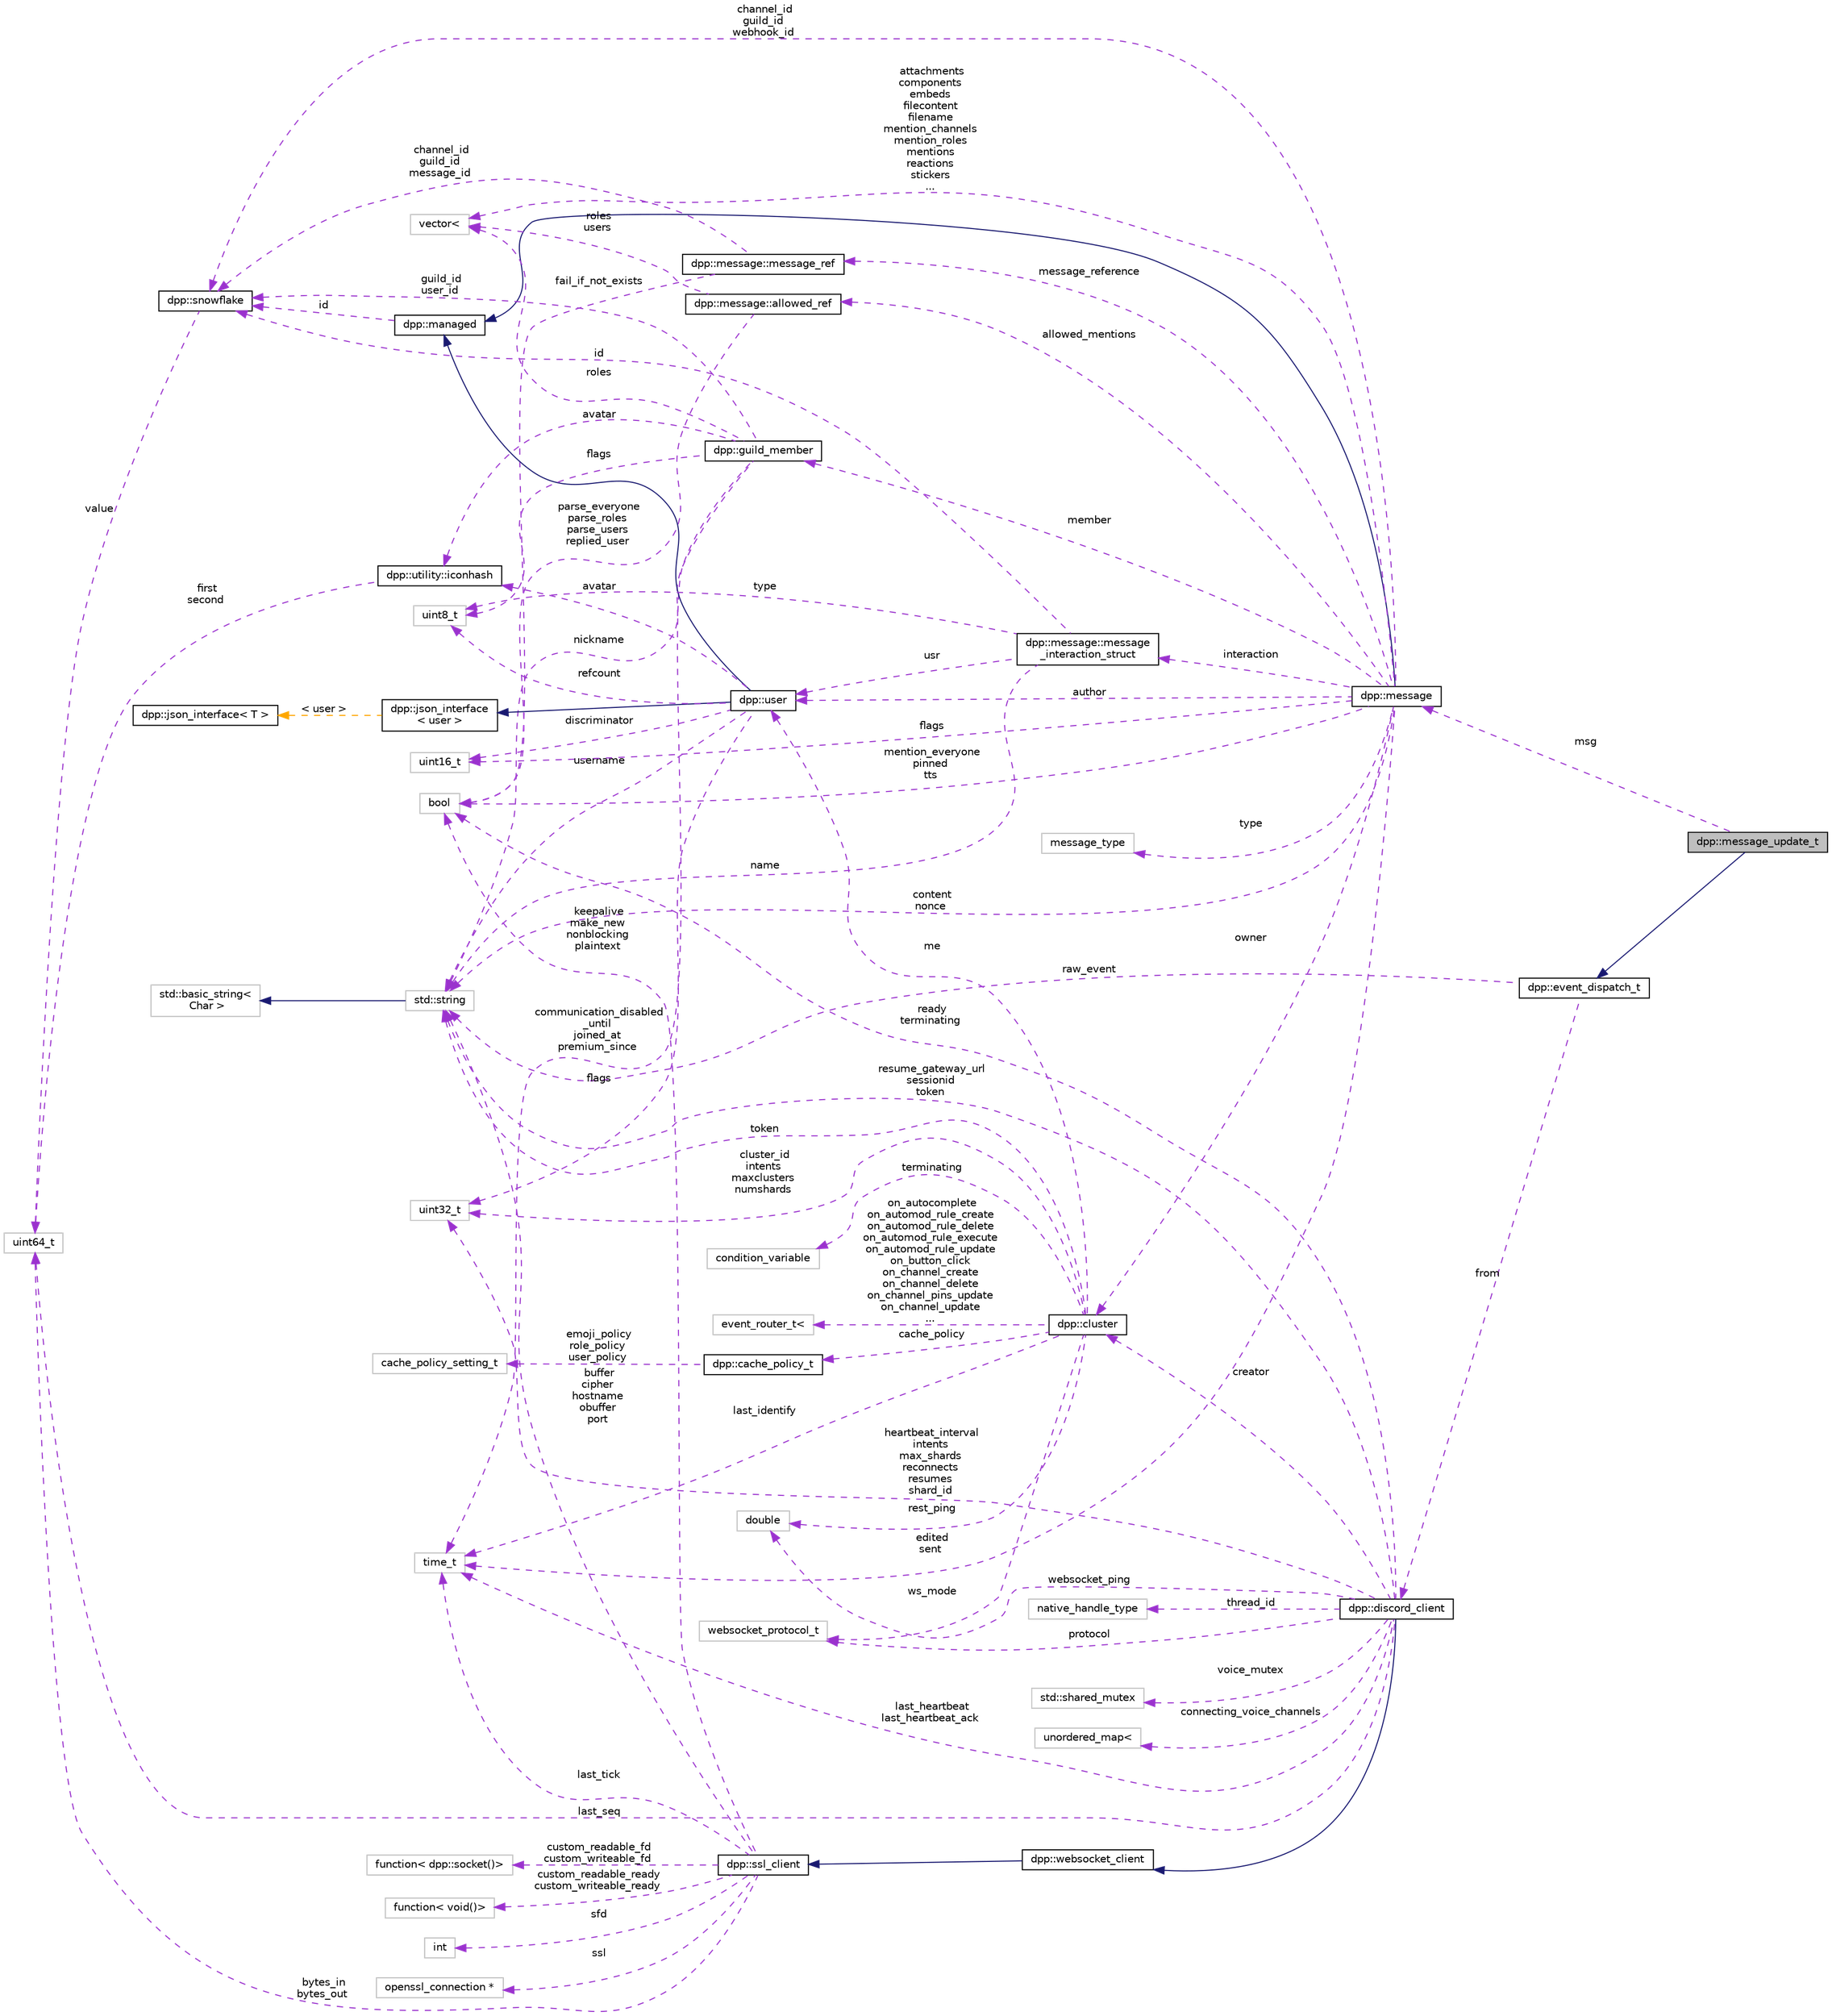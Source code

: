 digraph "dpp::message_update_t"
{
 // INTERACTIVE_SVG=YES
 // LATEX_PDF_SIZE
  bgcolor="transparent";
  edge [fontname="Helvetica",fontsize="10",labelfontname="Helvetica",labelfontsize="10"];
  node [fontname="Helvetica",fontsize="10",shape=record];
  rankdir="LR";
  Node1 [label="dpp::message_update_t",height=0.2,width=0.4,color="black", fillcolor="grey75", style="filled", fontcolor="black",tooltip="Message update."];
  Node2 -> Node1 [dir="back",color="midnightblue",fontsize="10",style="solid",fontname="Helvetica"];
  Node2 [label="dpp::event_dispatch_t",height=0.2,width=0.4,color="black",URL="$structdpp_1_1event__dispatch__t.html",tooltip="Base event parameter struct. Each event you receive from the library will have its parameter derived ..."];
  Node3 -> Node2 [dir="back",color="darkorchid3",fontsize="10",style="dashed",label=" raw_event" ,fontname="Helvetica"];
  Node3 [label="std::string",height=0.2,width=0.4,color="grey75",tooltip=" "];
  Node4 -> Node3 [dir="back",color="midnightblue",fontsize="10",style="solid",fontname="Helvetica"];
  Node4 [label="std::basic_string\<\l Char \>",height=0.2,width=0.4,color="grey75",tooltip=" "];
  Node5 -> Node2 [dir="back",color="darkorchid3",fontsize="10",style="dashed",label=" from" ,fontname="Helvetica"];
  Node5 [label="dpp::discord_client",height=0.2,width=0.4,color="black",URL="$classdpp_1_1discord__client.html",tooltip="Implements a discord client. Each discord_client connects to one shard and derives from a websocket c..."];
  Node6 -> Node5 [dir="back",color="midnightblue",fontsize="10",style="solid",fontname="Helvetica"];
  Node6 [label="dpp::websocket_client",height=0.2,width=0.4,color="black",URL="$classdpp_1_1websocket__client.html",tooltip="Implements a websocket client based on the SSL client."];
  Node7 -> Node6 [dir="back",color="midnightblue",fontsize="10",style="solid",fontname="Helvetica"];
  Node7 [label="dpp::ssl_client",height=0.2,width=0.4,color="black",URL="$classdpp_1_1ssl__client.html",tooltip="Implements a simple non-blocking SSL stream client."];
  Node3 -> Node7 [dir="back",color="darkorchid3",fontsize="10",style="dashed",label=" buffer\ncipher\nhostname\nobuffer\nport" ,fontname="Helvetica"];
  Node8 -> Node7 [dir="back",color="darkorchid3",fontsize="10",style="dashed",label=" keepalive\nmake_new\nnonblocking\nplaintext" ,fontname="Helvetica"];
  Node8 [label="bool",height=0.2,width=0.4,color="grey75",tooltip=" "];
  Node9 -> Node7 [dir="back",color="darkorchid3",fontsize="10",style="dashed",label=" sfd" ,fontname="Helvetica"];
  Node9 [label="int",height=0.2,width=0.4,color="grey75",tooltip=" "];
  Node10 -> Node7 [dir="back",color="darkorchid3",fontsize="10",style="dashed",label=" ssl" ,fontname="Helvetica"];
  Node10 [label="openssl_connection *",height=0.2,width=0.4,color="grey75",tooltip=" "];
  Node11 -> Node7 [dir="back",color="darkorchid3",fontsize="10",style="dashed",label=" last_tick" ,fontname="Helvetica"];
  Node11 [label="time_t",height=0.2,width=0.4,color="grey75",tooltip=" "];
  Node12 -> Node7 [dir="back",color="darkorchid3",fontsize="10",style="dashed",label=" bytes_in\nbytes_out" ,fontname="Helvetica"];
  Node12 [label="uint64_t",height=0.2,width=0.4,color="grey75",tooltip=" "];
  Node13 -> Node7 [dir="back",color="darkorchid3",fontsize="10",style="dashed",label=" custom_readable_fd\ncustom_writeable_fd" ,fontname="Helvetica"];
  Node13 [label="function\< dpp::socket()\>",height=0.2,width=0.4,color="grey75",tooltip=" "];
  Node14 -> Node7 [dir="back",color="darkorchid3",fontsize="10",style="dashed",label=" custom_readable_ready\ncustom_writeable_ready" ,fontname="Helvetica"];
  Node14 [label="function\< void()\>",height=0.2,width=0.4,color="grey75",tooltip=" "];
  Node8 -> Node5 [dir="back",color="darkorchid3",fontsize="10",style="dashed",label=" ready\nterminating" ,fontname="Helvetica"];
  Node15 -> Node5 [dir="back",color="darkorchid3",fontsize="10",style="dashed",label=" creator" ,fontname="Helvetica"];
  Node15 [label="dpp::cluster",height=0.2,width=0.4,color="black",URL="$classdpp_1_1cluster.html",tooltip="The cluster class represents a group of shards and a command queue for sending and receiving commands..."];
  Node3 -> Node15 [dir="back",color="darkorchid3",fontsize="10",style="dashed",label=" token" ,fontname="Helvetica"];
  Node11 -> Node15 [dir="back",color="darkorchid3",fontsize="10",style="dashed",label=" last_identify" ,fontname="Helvetica"];
  Node16 -> Node15 [dir="back",color="darkorchid3",fontsize="10",style="dashed",label=" cluster_id\nintents\nmaxclusters\nnumshards" ,fontname="Helvetica"];
  Node16 [label="uint32_t",height=0.2,width=0.4,color="grey75",tooltip=" "];
  Node17 -> Node15 [dir="back",color="darkorchid3",fontsize="10",style="dashed",label=" rest_ping" ,fontname="Helvetica"];
  Node17 [label="double",height=0.2,width=0.4,color="grey75",tooltip=" "];
  Node18 -> Node15 [dir="back",color="darkorchid3",fontsize="10",style="dashed",label=" me" ,fontname="Helvetica"];
  Node18 [label="dpp::user",height=0.2,width=0.4,color="black",URL="$classdpp_1_1user.html",tooltip="Represents a user on discord. May or may not be a member of a dpp::guild."];
  Node19 -> Node18 [dir="back",color="midnightblue",fontsize="10",style="solid",fontname="Helvetica"];
  Node19 [label="dpp::managed",height=0.2,width=0.4,color="black",URL="$classdpp_1_1managed.html",tooltip="The managed class is the base class for various types that can be stored in a cache that are identifi..."];
  Node20 -> Node19 [dir="back",color="darkorchid3",fontsize="10",style="dashed",label=" id" ,fontname="Helvetica"];
  Node20 [label="dpp::snowflake",height=0.2,width=0.4,color="black",URL="$classdpp_1_1snowflake.html",tooltip="A container for a 64 bit unsigned value representing many things on discord. This value is known in d..."];
  Node12 -> Node20 [dir="back",color="darkorchid3",fontsize="10",style="dashed",label=" value" ,fontname="Helvetica"];
  Node21 -> Node18 [dir="back",color="midnightblue",fontsize="10",style="solid",fontname="Helvetica"];
  Node21 [label="dpp::json_interface\l\< user \>",height=0.2,width=0.4,color="black",URL="$structdpp_1_1json__interface.html",tooltip=" "];
  Node22 -> Node21 [dir="back",color="orange",fontsize="10",style="dashed",label=" \< user \>" ,fontname="Helvetica"];
  Node22 [label="dpp::json_interface\< T \>",height=0.2,width=0.4,color="black",URL="$structdpp_1_1json__interface.html",tooltip="Represents an interface for an object that can optionally implement functions for converting to and f..."];
  Node3 -> Node18 [dir="back",color="darkorchid3",fontsize="10",style="dashed",label=" username" ,fontname="Helvetica"];
  Node23 -> Node18 [dir="back",color="darkorchid3",fontsize="10",style="dashed",label=" avatar" ,fontname="Helvetica"];
  Node23 [label="dpp::utility::iconhash",height=0.2,width=0.4,color="black",URL="$structdpp_1_1utility_1_1iconhash.html",tooltip="Store a 128 bit icon hash (profile picture, server icon etc) as a 128 bit binary value made of two ui..."];
  Node12 -> Node23 [dir="back",color="darkorchid3",fontsize="10",style="dashed",label=" first\nsecond" ,fontname="Helvetica"];
  Node16 -> Node18 [dir="back",color="darkorchid3",fontsize="10",style="dashed",label=" flags" ,fontname="Helvetica"];
  Node24 -> Node18 [dir="back",color="darkorchid3",fontsize="10",style="dashed",label=" discriminator" ,fontname="Helvetica"];
  Node24 [label="uint16_t",height=0.2,width=0.4,color="grey75",tooltip=" "];
  Node25 -> Node18 [dir="back",color="darkorchid3",fontsize="10",style="dashed",label=" refcount" ,fontname="Helvetica"];
  Node25 [label="uint8_t",height=0.2,width=0.4,color="grey75",tooltip=" "];
  Node26 -> Node15 [dir="back",color="darkorchid3",fontsize="10",style="dashed",label=" cache_policy" ,fontname="Helvetica"];
  Node26 [label="dpp::cache_policy_t",height=0.2,width=0.4,color="black",URL="$structdpp_1_1cache__policy__t.html",tooltip="Represents the caching policy of the cluster."];
  Node27 -> Node26 [dir="back",color="darkorchid3",fontsize="10",style="dashed",label=" emoji_policy\nrole_policy\nuser_policy" ,fontname="Helvetica"];
  Node27 [label="cache_policy_setting_t",height=0.2,width=0.4,color="grey75",tooltip=" "];
  Node28 -> Node15 [dir="back",color="darkorchid3",fontsize="10",style="dashed",label=" ws_mode" ,fontname="Helvetica"];
  Node28 [label="websocket_protocol_t",height=0.2,width=0.4,color="grey75",tooltip=" "];
  Node29 -> Node15 [dir="back",color="darkorchid3",fontsize="10",style="dashed",label=" terminating" ,fontname="Helvetica"];
  Node29 [label="condition_variable",height=0.2,width=0.4,color="grey75",tooltip=" "];
  Node30 -> Node15 [dir="back",color="darkorchid3",fontsize="10",style="dashed",label=" on_autocomplete\non_automod_rule_create\non_automod_rule_delete\non_automod_rule_execute\non_automod_rule_update\non_button_click\non_channel_create\non_channel_delete\non_channel_pins_update\non_channel_update\n..." ,fontname="Helvetica"];
  Node30 [label="event_router_t\<",height=0.2,width=0.4,color="grey75",tooltip=" "];
  Node16 -> Node5 [dir="back",color="darkorchid3",fontsize="10",style="dashed",label=" heartbeat_interval\nintents\nmax_shards\nreconnects\nresumes\nshard_id" ,fontname="Helvetica"];
  Node11 -> Node5 [dir="back",color="darkorchid3",fontsize="10",style="dashed",label=" last_heartbeat\nlast_heartbeat_ack" ,fontname="Helvetica"];
  Node31 -> Node5 [dir="back",color="darkorchid3",fontsize="10",style="dashed",label=" thread_id" ,fontname="Helvetica"];
  Node31 [label="native_handle_type",height=0.2,width=0.4,color="grey75",tooltip=" "];
  Node12 -> Node5 [dir="back",color="darkorchid3",fontsize="10",style="dashed",label=" last_seq" ,fontname="Helvetica"];
  Node3 -> Node5 [dir="back",color="darkorchid3",fontsize="10",style="dashed",label=" resume_gateway_url\nsessionid\ntoken" ,fontname="Helvetica"];
  Node32 -> Node5 [dir="back",color="darkorchid3",fontsize="10",style="dashed",label=" voice_mutex" ,fontname="Helvetica"];
  Node32 [label="std::shared_mutex",height=0.2,width=0.4,color="grey75",tooltip=" "];
  Node17 -> Node5 [dir="back",color="darkorchid3",fontsize="10",style="dashed",label=" websocket_ping" ,fontname="Helvetica"];
  Node28 -> Node5 [dir="back",color="darkorchid3",fontsize="10",style="dashed",label=" protocol" ,fontname="Helvetica"];
  Node33 -> Node5 [dir="back",color="darkorchid3",fontsize="10",style="dashed",label=" connecting_voice_channels" ,fontname="Helvetica"];
  Node33 [label="unordered_map\<",height=0.2,width=0.4,color="grey75",tooltip=" "];
  Node34 -> Node1 [dir="back",color="darkorchid3",fontsize="10",style="dashed",label=" msg" ,fontname="Helvetica"];
  Node34 [label="dpp::message",height=0.2,width=0.4,color="black",URL="$structdpp_1_1message.html",tooltip="Represents messages sent and received on Discord."];
  Node19 -> Node34 [dir="back",color="midnightblue",fontsize="10",style="solid",fontname="Helvetica"];
  Node20 -> Node34 [dir="back",color="darkorchid3",fontsize="10",style="dashed",label=" channel_id\nguild_id\nwebhook_id" ,fontname="Helvetica"];
  Node18 -> Node34 [dir="back",color="darkorchid3",fontsize="10",style="dashed",label=" author" ,fontname="Helvetica"];
  Node35 -> Node34 [dir="back",color="darkorchid3",fontsize="10",style="dashed",label=" member" ,fontname="Helvetica"];
  Node35 [label="dpp::guild_member",height=0.2,width=0.4,color="black",URL="$classdpp_1_1guild__member.html",tooltip="Represents dpp::user membership upon a dpp::guild. This contains the user's nickname,..."];
  Node3 -> Node35 [dir="back",color="darkorchid3",fontsize="10",style="dashed",label=" nickname" ,fontname="Helvetica"];
  Node36 -> Node35 [dir="back",color="darkorchid3",fontsize="10",style="dashed",label=" roles" ,fontname="Helvetica"];
  Node36 [label="vector\<",height=0.2,width=0.4,color="grey75",tooltip=" "];
  Node20 -> Node35 [dir="back",color="darkorchid3",fontsize="10",style="dashed",label=" guild_id\nuser_id" ,fontname="Helvetica"];
  Node23 -> Node35 [dir="back",color="darkorchid3",fontsize="10",style="dashed",label=" avatar" ,fontname="Helvetica"];
  Node11 -> Node35 [dir="back",color="darkorchid3",fontsize="10",style="dashed",label=" communication_disabled\l_until\njoined_at\npremium_since" ,fontname="Helvetica"];
  Node25 -> Node35 [dir="back",color="darkorchid3",fontsize="10",style="dashed",label=" flags" ,fontname="Helvetica"];
  Node3 -> Node34 [dir="back",color="darkorchid3",fontsize="10",style="dashed",label=" content\nnonce" ,fontname="Helvetica"];
  Node36 -> Node34 [dir="back",color="darkorchid3",fontsize="10",style="dashed",label=" attachments\ncomponents\nembeds\nfilecontent\nfilename\nmention_channels\nmention_roles\nmentions\nreactions\nstickers\n..." ,fontname="Helvetica"];
  Node11 -> Node34 [dir="back",color="darkorchid3",fontsize="10",style="dashed",label=" edited\nsent" ,fontname="Helvetica"];
  Node37 -> Node34 [dir="back",color="darkorchid3",fontsize="10",style="dashed",label=" message_reference" ,fontname="Helvetica"];
  Node37 [label="dpp::message::message_ref",height=0.2,width=0.4,color="black",URL="$structdpp_1_1message_1_1message__ref.html",tooltip="Reference to another message, e.g. a reply."];
  Node20 -> Node37 [dir="back",color="darkorchid3",fontsize="10",style="dashed",label=" channel_id\nguild_id\nmessage_id" ,fontname="Helvetica"];
  Node8 -> Node37 [dir="back",color="darkorchid3",fontsize="10",style="dashed",label=" fail_if_not_exists" ,fontname="Helvetica"];
  Node38 -> Node34 [dir="back",color="darkorchid3",fontsize="10",style="dashed",label=" interaction" ,fontname="Helvetica"];
  Node38 [label="dpp::message::message\l_interaction_struct",height=0.2,width=0.4,color="black",URL="$structdpp_1_1message_1_1message__interaction__struct.html",tooltip="Reference to an interaction."];
  Node20 -> Node38 [dir="back",color="darkorchid3",fontsize="10",style="dashed",label=" id" ,fontname="Helvetica"];
  Node25 -> Node38 [dir="back",color="darkorchid3",fontsize="10",style="dashed",label=" type" ,fontname="Helvetica"];
  Node3 -> Node38 [dir="back",color="darkorchid3",fontsize="10",style="dashed",label=" name" ,fontname="Helvetica"];
  Node18 -> Node38 [dir="back",color="darkorchid3",fontsize="10",style="dashed",label=" usr" ,fontname="Helvetica"];
  Node39 -> Node34 [dir="back",color="darkorchid3",fontsize="10",style="dashed",label=" allowed_mentions" ,fontname="Helvetica"];
  Node39 [label="dpp::message::allowed_ref",height=0.2,width=0.4,color="black",URL="$structdpp_1_1message_1_1allowed__ref.html",tooltip="Allowed mentions details."];
  Node8 -> Node39 [dir="back",color="darkorchid3",fontsize="10",style="dashed",label=" parse_everyone\nparse_roles\nparse_users\nreplied_user" ,fontname="Helvetica"];
  Node36 -> Node39 [dir="back",color="darkorchid3",fontsize="10",style="dashed",label=" roles\nusers" ,fontname="Helvetica"];
  Node15 -> Node34 [dir="back",color="darkorchid3",fontsize="10",style="dashed",label=" owner" ,fontname="Helvetica"];
  Node40 -> Node34 [dir="back",color="darkorchid3",fontsize="10",style="dashed",label=" type" ,fontname="Helvetica"];
  Node40 [label="message_type",height=0.2,width=0.4,color="grey75",tooltip=" "];
  Node24 -> Node34 [dir="back",color="darkorchid3",fontsize="10",style="dashed",label=" flags" ,fontname="Helvetica"];
  Node8 -> Node34 [dir="back",color="darkorchid3",fontsize="10",style="dashed",label=" mention_everyone\npinned\ntts" ,fontname="Helvetica"];
}
